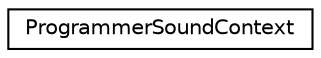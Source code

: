 digraph "Graphical Class Hierarchy"
{
  edge [fontname="Helvetica",fontsize="10",labelfontname="Helvetica",labelfontsize="10"];
  node [fontname="Helvetica",fontsize="10",shape=record];
  rankdir="LR";
  Node1 [label="ProgrammerSoundContext",height=0.2,width=0.4,color="black", fillcolor="white", style="filled",URL="$struct_programmer_sound_context.html"];
}
